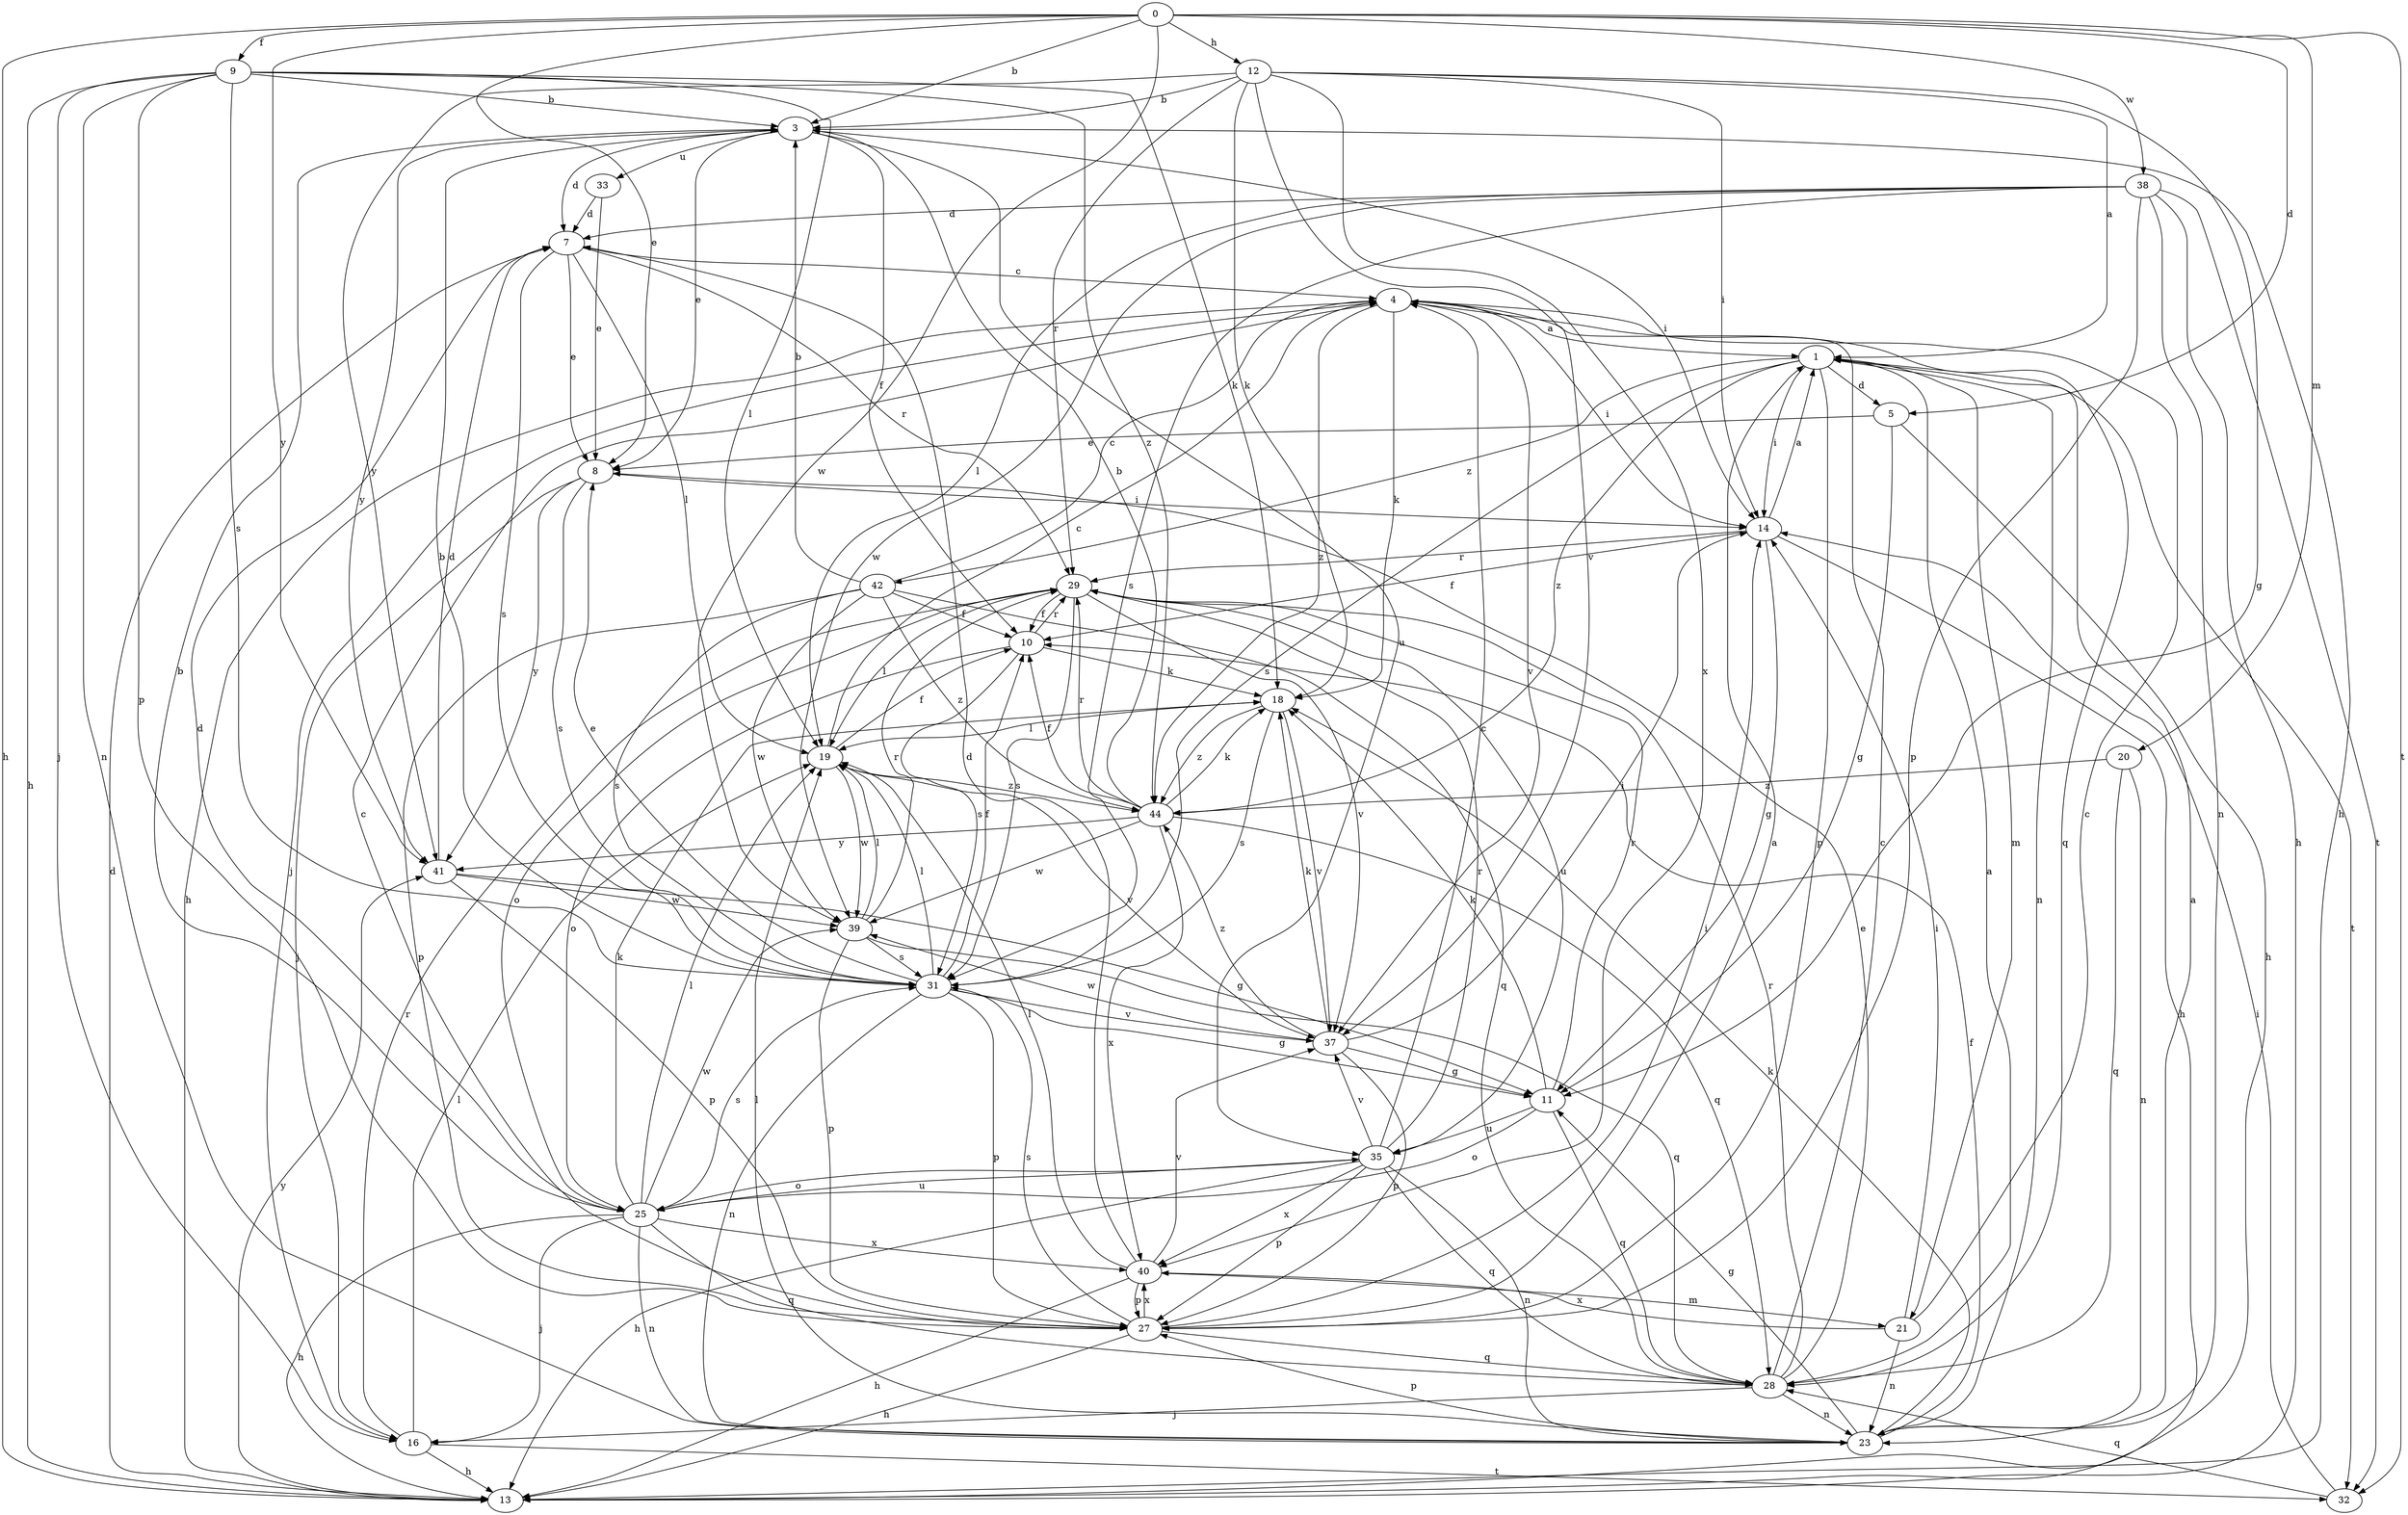strict digraph  {
0;
1;
3;
4;
5;
7;
8;
9;
10;
11;
12;
13;
14;
16;
18;
19;
20;
21;
23;
25;
27;
28;
29;
31;
32;
33;
35;
37;
38;
39;
40;
41;
42;
44;
0 -> 3  [label=b];
0 -> 5  [label=d];
0 -> 8  [label=e];
0 -> 9  [label=f];
0 -> 12  [label=h];
0 -> 13  [label=h];
0 -> 20  [label=m];
0 -> 32  [label=t];
0 -> 38  [label=w];
0 -> 39  [label=w];
0 -> 41  [label=y];
1 -> 5  [label=d];
1 -> 14  [label=i];
1 -> 21  [label=m];
1 -> 23  [label=n];
1 -> 27  [label=p];
1 -> 31  [label=s];
1 -> 32  [label=t];
1 -> 42  [label=z];
1 -> 44  [label=z];
3 -> 7  [label=d];
3 -> 8  [label=e];
3 -> 10  [label=f];
3 -> 13  [label=h];
3 -> 14  [label=i];
3 -> 33  [label=u];
3 -> 35  [label=u];
3 -> 41  [label=y];
4 -> 1  [label=a];
4 -> 13  [label=h];
4 -> 14  [label=i];
4 -> 16  [label=j];
4 -> 18  [label=k];
4 -> 28  [label=q];
4 -> 37  [label=v];
4 -> 44  [label=z];
5 -> 8  [label=e];
5 -> 11  [label=g];
5 -> 13  [label=h];
7 -> 4  [label=c];
7 -> 8  [label=e];
7 -> 19  [label=l];
7 -> 29  [label=r];
7 -> 31  [label=s];
8 -> 14  [label=i];
8 -> 16  [label=j];
8 -> 31  [label=s];
8 -> 41  [label=y];
9 -> 3  [label=b];
9 -> 13  [label=h];
9 -> 16  [label=j];
9 -> 18  [label=k];
9 -> 19  [label=l];
9 -> 23  [label=n];
9 -> 27  [label=p];
9 -> 31  [label=s];
9 -> 44  [label=z];
10 -> 18  [label=k];
10 -> 25  [label=o];
10 -> 29  [label=r];
10 -> 31  [label=s];
11 -> 18  [label=k];
11 -> 25  [label=o];
11 -> 28  [label=q];
11 -> 29  [label=r];
11 -> 35  [label=u];
12 -> 1  [label=a];
12 -> 3  [label=b];
12 -> 11  [label=g];
12 -> 14  [label=i];
12 -> 18  [label=k];
12 -> 29  [label=r];
12 -> 37  [label=v];
12 -> 40  [label=x];
12 -> 41  [label=y];
13 -> 7  [label=d];
13 -> 41  [label=y];
14 -> 1  [label=a];
14 -> 10  [label=f];
14 -> 11  [label=g];
14 -> 13  [label=h];
14 -> 29  [label=r];
16 -> 13  [label=h];
16 -> 19  [label=l];
16 -> 29  [label=r];
16 -> 32  [label=t];
18 -> 19  [label=l];
18 -> 31  [label=s];
18 -> 37  [label=v];
18 -> 44  [label=z];
19 -> 4  [label=c];
19 -> 10  [label=f];
19 -> 37  [label=v];
19 -> 39  [label=w];
19 -> 44  [label=z];
20 -> 23  [label=n];
20 -> 28  [label=q];
20 -> 44  [label=z];
21 -> 4  [label=c];
21 -> 14  [label=i];
21 -> 23  [label=n];
21 -> 40  [label=x];
23 -> 1  [label=a];
23 -> 10  [label=f];
23 -> 11  [label=g];
23 -> 18  [label=k];
23 -> 19  [label=l];
23 -> 27  [label=p];
25 -> 3  [label=b];
25 -> 7  [label=d];
25 -> 13  [label=h];
25 -> 16  [label=j];
25 -> 18  [label=k];
25 -> 19  [label=l];
25 -> 23  [label=n];
25 -> 28  [label=q];
25 -> 31  [label=s];
25 -> 35  [label=u];
25 -> 39  [label=w];
25 -> 40  [label=x];
27 -> 1  [label=a];
27 -> 4  [label=c];
27 -> 13  [label=h];
27 -> 14  [label=i];
27 -> 28  [label=q];
27 -> 31  [label=s];
27 -> 40  [label=x];
28 -> 1  [label=a];
28 -> 4  [label=c];
28 -> 8  [label=e];
28 -> 16  [label=j];
28 -> 23  [label=n];
28 -> 29  [label=r];
29 -> 10  [label=f];
29 -> 19  [label=l];
29 -> 25  [label=o];
29 -> 31  [label=s];
29 -> 35  [label=u];
29 -> 37  [label=v];
31 -> 3  [label=b];
31 -> 8  [label=e];
31 -> 10  [label=f];
31 -> 11  [label=g];
31 -> 19  [label=l];
31 -> 23  [label=n];
31 -> 27  [label=p];
31 -> 37  [label=v];
32 -> 14  [label=i];
32 -> 28  [label=q];
33 -> 7  [label=d];
33 -> 8  [label=e];
35 -> 4  [label=c];
35 -> 13  [label=h];
35 -> 23  [label=n];
35 -> 25  [label=o];
35 -> 27  [label=p];
35 -> 28  [label=q];
35 -> 29  [label=r];
35 -> 37  [label=v];
35 -> 40  [label=x];
37 -> 11  [label=g];
37 -> 14  [label=i];
37 -> 18  [label=k];
37 -> 27  [label=p];
37 -> 39  [label=w];
37 -> 44  [label=z];
38 -> 7  [label=d];
38 -> 13  [label=h];
38 -> 19  [label=l];
38 -> 23  [label=n];
38 -> 27  [label=p];
38 -> 31  [label=s];
38 -> 32  [label=t];
38 -> 39  [label=w];
39 -> 19  [label=l];
39 -> 27  [label=p];
39 -> 28  [label=q];
39 -> 29  [label=r];
39 -> 31  [label=s];
40 -> 7  [label=d];
40 -> 13  [label=h];
40 -> 19  [label=l];
40 -> 21  [label=m];
40 -> 27  [label=p];
40 -> 37  [label=v];
41 -> 7  [label=d];
41 -> 11  [label=g];
41 -> 27  [label=p];
41 -> 39  [label=w];
42 -> 3  [label=b];
42 -> 4  [label=c];
42 -> 10  [label=f];
42 -> 27  [label=p];
42 -> 28  [label=q];
42 -> 31  [label=s];
42 -> 39  [label=w];
42 -> 44  [label=z];
44 -> 3  [label=b];
44 -> 10  [label=f];
44 -> 18  [label=k];
44 -> 28  [label=q];
44 -> 29  [label=r];
44 -> 39  [label=w];
44 -> 40  [label=x];
44 -> 41  [label=y];
}
